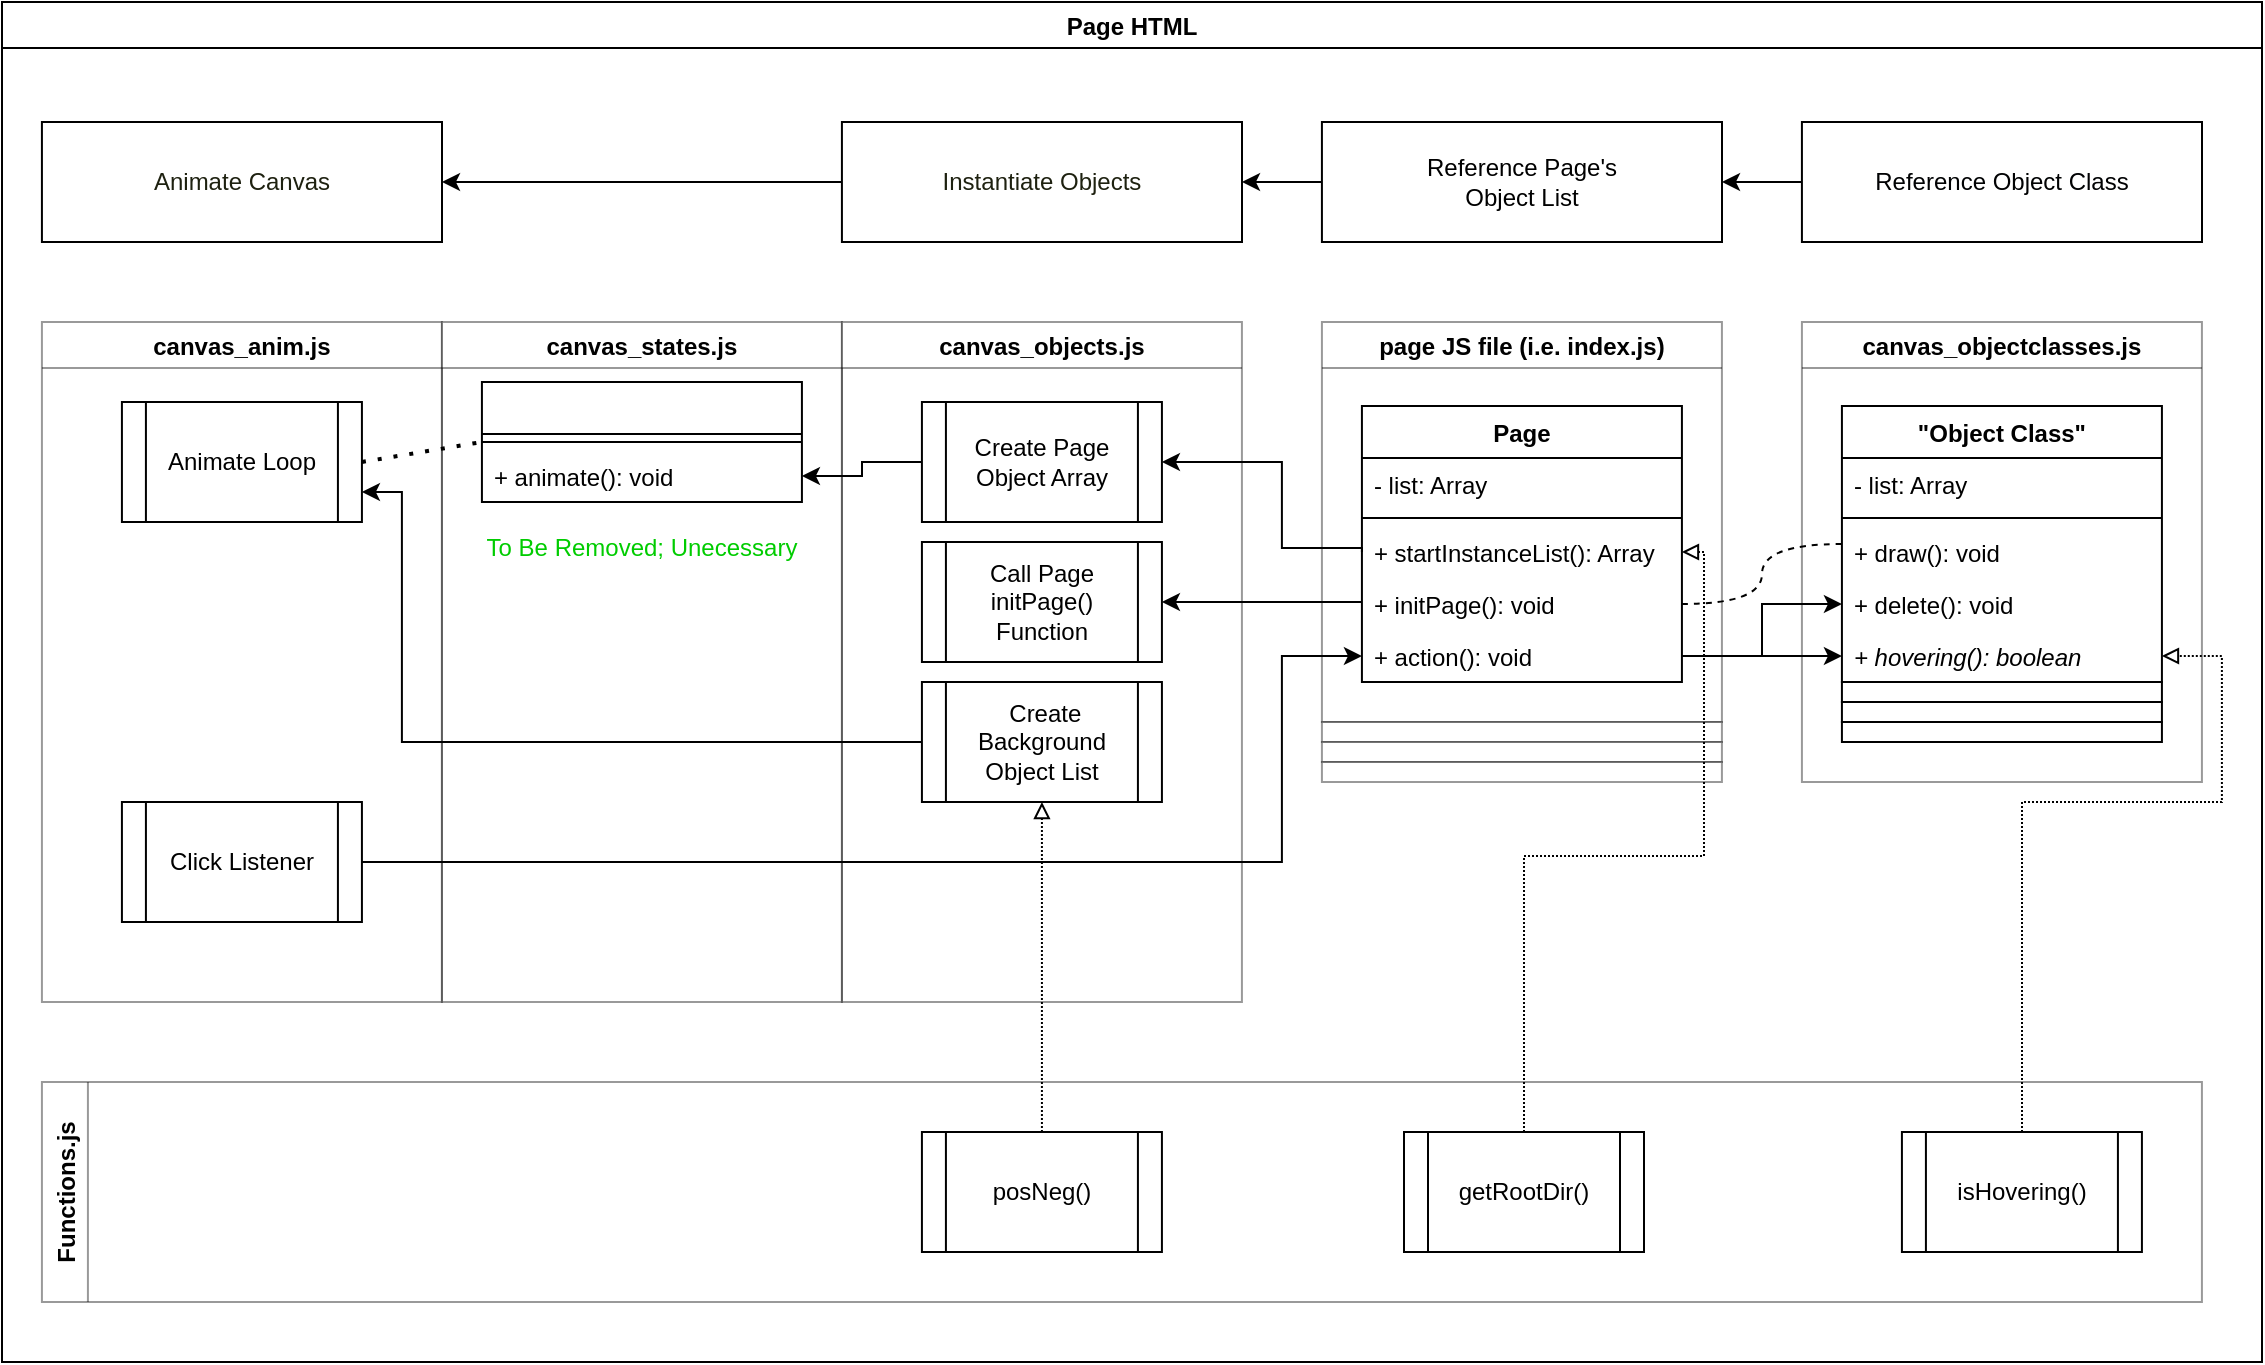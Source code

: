 <mxfile version="18.0.2" type="device"><diagram id="rQKr6jb0vwRh9dV7QSgy" name="Page-1"><mxGraphModel dx="1335" dy="742" grid="1" gridSize="10" guides="1" tooltips="1" connect="1" arrows="1" fold="1" page="1" pageScale="1" pageWidth="1169" pageHeight="827" background="none" math="0" shadow="0"><root><mxCell id="0"/><mxCell id="1" parent="0"/><mxCell id="UDCO8XnVjM_k9ZtF5gPg-30" value="Page HTML" style="swimlane;" parent="1" vertex="1"><mxGeometry x="19" y="73" width="1130" height="680" as="geometry"/></mxCell><mxCell id="UDCO8XnVjM_k9ZtF5gPg-32" value="page JS file (i.e. index.js)" style="swimlane;startSize=23;rounded=0;opacity=40;" parent="UDCO8XnVjM_k9ZtF5gPg-30" vertex="1"><mxGeometry x="659.96" y="160" width="200" height="200" as="geometry"/></mxCell><mxCell id="UDCO8XnVjM_k9ZtF5gPg-60" value="Page" style="swimlane;fontStyle=1;align=center;verticalAlign=top;childLayout=stackLayout;horizontal=1;startSize=26;horizontalStack=0;resizeParent=1;resizeParentMax=0;resizeLast=0;collapsible=1;marginBottom=0;" parent="UDCO8XnVjM_k9ZtF5gPg-32" vertex="1"><mxGeometry x="20" y="42" width="160" height="138" as="geometry"/></mxCell><mxCell id="UDCO8XnVjM_k9ZtF5gPg-61" value="- list: Array" style="text;strokeColor=none;fillColor=none;align=left;verticalAlign=top;spacingLeft=4;spacingRight=4;overflow=hidden;rotatable=0;points=[[0,0.5],[1,0.5]];portConstraint=eastwest;" parent="UDCO8XnVjM_k9ZtF5gPg-60" vertex="1"><mxGeometry y="26" width="160" height="26" as="geometry"/></mxCell><mxCell id="UDCO8XnVjM_k9ZtF5gPg-62" value="" style="line;strokeWidth=1;fillColor=none;align=left;verticalAlign=middle;spacingTop=-1;spacingLeft=3;spacingRight=3;rotatable=0;labelPosition=right;points=[];portConstraint=eastwest;" parent="UDCO8XnVjM_k9ZtF5gPg-60" vertex="1"><mxGeometry y="52" width="160" height="8" as="geometry"/></mxCell><mxCell id="UDCO8XnVjM_k9ZtF5gPg-63" value="+ startInstanceList(): Array" style="text;strokeColor=none;fillColor=none;align=left;verticalAlign=top;spacingLeft=4;spacingRight=4;overflow=hidden;rotatable=0;points=[[0,0.5],[1,0.5]];portConstraint=eastwest;" parent="UDCO8XnVjM_k9ZtF5gPg-60" vertex="1"><mxGeometry y="60" width="160" height="26" as="geometry"/></mxCell><mxCell id="9sUrIJ6OSRIMmVPgqOGa-8" value="+ initPage(): void" style="text;strokeColor=none;fillColor=none;align=left;verticalAlign=top;spacingLeft=4;spacingRight=4;overflow=hidden;rotatable=0;points=[[0,0.5],[1,0.5]];portConstraint=eastwest;" parent="UDCO8XnVjM_k9ZtF5gPg-60" vertex="1"><mxGeometry y="86" width="160" height="26" as="geometry"/></mxCell><mxCell id="9sUrIJ6OSRIMmVPgqOGa-7" value="+ action(): void" style="text;strokeColor=none;fillColor=none;align=left;verticalAlign=top;spacingLeft=4;spacingRight=4;overflow=hidden;rotatable=0;points=[[0,0.5],[1,0.5]];portConstraint=eastwest;" parent="UDCO8XnVjM_k9ZtF5gPg-60" vertex="1"><mxGeometry y="112" width="160" height="26" as="geometry"/></mxCell><mxCell id="UDCO8XnVjM_k9ZtF5gPg-15" value="canvas_anim.js" style="swimlane;strokeColor=default;opacity=40;rounded=0;" parent="UDCO8XnVjM_k9ZtF5gPg-30" vertex="1"><mxGeometry x="19.96" y="160" width="200" height="340" as="geometry"><mxRectangle x="240" y="400" width="120" height="23" as="alternateBounds"/></mxGeometry></mxCell><mxCell id="UDCO8XnVjM_k9ZtF5gPg-18" value="Click Listener" style="shape=process;whiteSpace=wrap;html=1;backgroundOutline=1;" parent="UDCO8XnVjM_k9ZtF5gPg-15" vertex="1"><mxGeometry x="40" y="240" width="120" height="60" as="geometry"/></mxCell><mxCell id="UDCO8XnVjM_k9ZtF5gPg-19" value="Animate Loop" style="shape=process;whiteSpace=wrap;html=1;backgroundOutline=1;" parent="UDCO8XnVjM_k9ZtF5gPg-15" vertex="1"><mxGeometry x="40" y="40" width="120" height="60" as="geometry"/></mxCell><mxCell id="UDCO8XnVjM_k9ZtF5gPg-20" value="canvas_states.js" style="swimlane;strokeColor=default;opacity=40;rounded=0;" parent="UDCO8XnVjM_k9ZtF5gPg-30" vertex="1"><mxGeometry x="219.96" y="160" width="200" height="340" as="geometry"/></mxCell><mxCell id="9sUrIJ6OSRIMmVPgqOGa-24" value="" style="swimlane;fontStyle=1;align=center;verticalAlign=top;childLayout=stackLayout;horizontal=1;startSize=26;horizontalStack=0;resizeParent=1;resizeParentMax=0;resizeLast=0;collapsible=1;marginBottom=0;" parent="UDCO8XnVjM_k9ZtF5gPg-20" vertex="1"><mxGeometry x="20" y="30" width="160" height="60" as="geometry"/></mxCell><mxCell id="9sUrIJ6OSRIMmVPgqOGa-26" value="" style="line;strokeWidth=1;fillColor=none;align=left;verticalAlign=middle;spacingTop=-1;spacingLeft=3;spacingRight=3;rotatable=0;labelPosition=right;points=[];portConstraint=eastwest;" parent="9sUrIJ6OSRIMmVPgqOGa-24" vertex="1"><mxGeometry y="26" width="160" height="8" as="geometry"/></mxCell><mxCell id="9sUrIJ6OSRIMmVPgqOGa-27" value="+ animate(): void" style="text;strokeColor=none;fillColor=none;align=left;verticalAlign=top;spacingLeft=4;spacingRight=4;overflow=hidden;rotatable=0;points=[[0,0.5],[1,0.5]];portConstraint=eastwest;" parent="9sUrIJ6OSRIMmVPgqOGa-24" vertex="1"><mxGeometry y="34" width="160" height="26" as="geometry"/></mxCell><mxCell id="9sUrIJ6OSRIMmVPgqOGa-41" value="&lt;font&gt;To Be Removed; Unecessary&lt;/font&gt;" style="text;html=1;strokeColor=none;fillColor=none;align=center;verticalAlign=middle;whiteSpace=wrap;rounded=0;fontColor=#00CC00;" parent="UDCO8XnVjM_k9ZtF5gPg-20" vertex="1"><mxGeometry y="98" width="200" height="30" as="geometry"/></mxCell><mxCell id="UDCO8XnVjM_k9ZtF5gPg-24" value="canvas_objects.js" style="swimlane;strokeColor=default;opacity=40;rounded=0;" parent="UDCO8XnVjM_k9ZtF5gPg-30" vertex="1"><mxGeometry x="419.96" y="160" width="200" height="340" as="geometry"/></mxCell><mxCell id="UDCO8XnVjM_k9ZtF5gPg-26" value="&amp;nbsp;Create Background&lt;br&gt;Object List" style="shape=process;whiteSpace=wrap;html=1;backgroundOutline=1;" parent="UDCO8XnVjM_k9ZtF5gPg-24" vertex="1"><mxGeometry x="40" y="180" width="120" height="60" as="geometry"/></mxCell><mxCell id="UDCO8XnVjM_k9ZtF5gPg-25" value="Create Page Object Array" style="shape=process;whiteSpace=wrap;html=1;backgroundOutline=1;" parent="UDCO8XnVjM_k9ZtF5gPg-24" vertex="1"><mxGeometry x="40" y="40" width="120" height="60" as="geometry"/></mxCell><mxCell id="9sUrIJ6OSRIMmVPgqOGa-12" value="Call Page initPage() Function" style="shape=process;whiteSpace=wrap;html=1;backgroundOutline=1;" parent="UDCO8XnVjM_k9ZtF5gPg-24" vertex="1"><mxGeometry x="40" y="110" width="120" height="60" as="geometry"/></mxCell><mxCell id="UDCO8XnVjM_k9ZtF5gPg-27" style="edgeStyle=orthogonalEdgeStyle;rounded=0;orthogonalLoop=1;jettySize=auto;html=1;endArrow=classic;endFill=1;entryX=1;entryY=0.75;entryDx=0;entryDy=0;" parent="UDCO8XnVjM_k9ZtF5gPg-30" source="UDCO8XnVjM_k9ZtF5gPg-26" target="UDCO8XnVjM_k9ZtF5gPg-19" edge="1"><mxGeometry relative="1" as="geometry"><mxPoint x="199.96" y="240" as="targetPoint"/><Array as="points"><mxPoint x="199.96" y="370"/><mxPoint x="199.96" y="245"/></Array></mxGeometry></mxCell><mxCell id="UDCO8XnVjM_k9ZtF5gPg-28" style="edgeStyle=orthogonalEdgeStyle;rounded=0;orthogonalLoop=1;jettySize=auto;html=1;entryX=1;entryY=0.5;entryDx=0;entryDy=0;endArrow=classic;endFill=1;" parent="UDCO8XnVjM_k9ZtF5gPg-30" source="UDCO8XnVjM_k9ZtF5gPg-25" target="9sUrIJ6OSRIMmVPgqOGa-27" edge="1"><mxGeometry relative="1" as="geometry"><mxPoint x="379.96" y="230" as="targetPoint"/></mxGeometry></mxCell><mxCell id="UDCO8XnVjM_k9ZtF5gPg-31" value="" style="edgeStyle=orthogonalEdgeStyle;rounded=0;orthogonalLoop=1;jettySize=auto;html=1;endArrow=classic;endFill=1;exitX=0;exitY=0.5;exitDx=0;exitDy=0;" parent="UDCO8XnVjM_k9ZtF5gPg-30" source="UDCO8XnVjM_k9ZtF5gPg-63" target="UDCO8XnVjM_k9ZtF5gPg-25" edge="1"><mxGeometry relative="1" as="geometry"><mxPoint x="639.96" y="230" as="sourcePoint"/><Array as="points"><mxPoint x="639.96" y="273"/><mxPoint x="639.96" y="230"/></Array></mxGeometry></mxCell><mxCell id="UDCO8XnVjM_k9ZtF5gPg-37" value="canvas_objectclasses.js" style="swimlane;rounded=0;opacity=40;" parent="UDCO8XnVjM_k9ZtF5gPg-30" vertex="1"><mxGeometry x="899.96" y="160" width="200" height="230" as="geometry"/></mxCell><mxCell id="9sUrIJ6OSRIMmVPgqOGa-15" value="&quot;Object Class&quot;" style="swimlane;fontStyle=1;align=center;verticalAlign=top;childLayout=stackLayout;horizontal=1;startSize=26;horizontalStack=0;resizeParent=1;resizeParentMax=0;resizeLast=0;collapsible=1;marginBottom=0;" parent="UDCO8XnVjM_k9ZtF5gPg-37" vertex="1"><mxGeometry x="20" y="42" width="160" height="138" as="geometry"/></mxCell><mxCell id="9sUrIJ6OSRIMmVPgqOGa-16" value="- list: Array" style="text;strokeColor=none;fillColor=none;align=left;verticalAlign=top;spacingLeft=4;spacingRight=4;overflow=hidden;rotatable=0;points=[[0,0.5],[1,0.5]];portConstraint=eastwest;" parent="9sUrIJ6OSRIMmVPgqOGa-15" vertex="1"><mxGeometry y="26" width="160" height="26" as="geometry"/></mxCell><mxCell id="9sUrIJ6OSRIMmVPgqOGa-17" value="" style="line;strokeWidth=1;fillColor=none;align=left;verticalAlign=middle;spacingTop=-1;spacingLeft=3;spacingRight=3;rotatable=0;labelPosition=right;points=[];portConstraint=eastwest;" parent="9sUrIJ6OSRIMmVPgqOGa-15" vertex="1"><mxGeometry y="52" width="160" height="8" as="geometry"/></mxCell><mxCell id="9sUrIJ6OSRIMmVPgqOGa-18" value="+ draw(): void" style="text;strokeColor=none;fillColor=none;align=left;verticalAlign=top;spacingLeft=4;spacingRight=4;overflow=hidden;rotatable=0;points=[[0,0.5],[1,0.5]];portConstraint=eastwest;" parent="9sUrIJ6OSRIMmVPgqOGa-15" vertex="1"><mxGeometry y="60" width="160" height="26" as="geometry"/></mxCell><mxCell id="9sUrIJ6OSRIMmVPgqOGa-19" value="+ delete(): void" style="text;strokeColor=none;fillColor=none;align=left;verticalAlign=top;spacingLeft=4;spacingRight=4;overflow=hidden;rotatable=0;points=[[0,0.5],[1,0.5]];portConstraint=eastwest;" parent="9sUrIJ6OSRIMmVPgqOGa-15" vertex="1"><mxGeometry y="86" width="160" height="26" as="geometry"/></mxCell><mxCell id="9sUrIJ6OSRIMmVPgqOGa-20" value="+ hovering(): boolean" style="text;strokeColor=none;fillColor=none;align=left;verticalAlign=top;spacingLeft=4;spacingRight=4;overflow=hidden;rotatable=0;points=[[0,0.5],[1,0.5]];portConstraint=eastwest;fontStyle=2" parent="9sUrIJ6OSRIMmVPgqOGa-15" vertex="1"><mxGeometry y="112" width="160" height="26" as="geometry"/></mxCell><mxCell id="9sUrIJ6OSRIMmVPgqOGa-46" value="" style="rounded=0;whiteSpace=wrap;html=1;fontColor=#7EA6E0;" parent="UDCO8XnVjM_k9ZtF5gPg-37" vertex="1"><mxGeometry x="20" y="180" width="160" height="10" as="geometry"/></mxCell><mxCell id="9sUrIJ6OSRIMmVPgqOGa-47" value="" style="rounded=0;whiteSpace=wrap;html=1;fontColor=#7EA6E0;" parent="UDCO8XnVjM_k9ZtF5gPg-37" vertex="1"><mxGeometry x="20" y="190" width="160" height="10" as="geometry"/></mxCell><mxCell id="9sUrIJ6OSRIMmVPgqOGa-48" value="" style="rounded=0;whiteSpace=wrap;html=1;fontColor=#7EA6E0;" parent="UDCO8XnVjM_k9ZtF5gPg-37" vertex="1"><mxGeometry x="20" y="200" width="160" height="10" as="geometry"/></mxCell><mxCell id="UDCO8XnVjM_k9ZtF5gPg-42" value="" style="endArrow=none;dashed=1;html=1;dashPattern=1 3;strokeWidth=2;rounded=0;exitX=1;exitY=0.5;exitDx=0;exitDy=0;entryX=0;entryY=0.5;entryDx=0;entryDy=0;" parent="UDCO8XnVjM_k9ZtF5gPg-30" source="UDCO8XnVjM_k9ZtF5gPg-19" target="9sUrIJ6OSRIMmVPgqOGa-24" edge="1"><mxGeometry width="50" height="50" relative="1" as="geometry"><mxPoint x="289.96" y="250" as="sourcePoint"/><mxPoint x="259.96" y="230" as="targetPoint"/></mxGeometry></mxCell><mxCell id="UDCO8XnVjM_k9ZtF5gPg-57" style="edgeStyle=orthogonalEdgeStyle;rounded=0;orthogonalLoop=1;jettySize=auto;html=1;endArrow=classic;endFill=1;entryX=0;entryY=0.5;entryDx=0;entryDy=0;" parent="UDCO8XnVjM_k9ZtF5gPg-30" source="UDCO8XnVjM_k9ZtF5gPg-18" target="9sUrIJ6OSRIMmVPgqOGa-7" edge="1"><mxGeometry relative="1" as="geometry"><mxPoint x="549.96" y="390" as="targetPoint"/><Array as="points"><mxPoint x="639.96" y="430"/><mxPoint x="639.96" y="327"/></Array></mxGeometry></mxCell><mxCell id="9sUrIJ6OSRIMmVPgqOGa-13" style="edgeStyle=orthogonalEdgeStyle;rounded=0;orthogonalLoop=1;jettySize=auto;html=1;entryX=1;entryY=0.5;entryDx=0;entryDy=0;" parent="UDCO8XnVjM_k9ZtF5gPg-30" source="9sUrIJ6OSRIMmVPgqOGa-8" target="9sUrIJ6OSRIMmVPgqOGa-12" edge="1"><mxGeometry relative="1" as="geometry"><Array as="points"><mxPoint x="679.96" y="300"/><mxPoint x="679.96" y="300"/></Array></mxGeometry></mxCell><mxCell id="9sUrIJ6OSRIMmVPgqOGa-22" style="edgeStyle=orthogonalEdgeStyle;rounded=0;orthogonalLoop=1;jettySize=auto;html=1;entryX=0;entryY=0.5;entryDx=0;entryDy=0;" parent="UDCO8XnVjM_k9ZtF5gPg-30" source="9sUrIJ6OSRIMmVPgqOGa-7" target="9sUrIJ6OSRIMmVPgqOGa-19" edge="1"><mxGeometry relative="1" as="geometry"/></mxCell><mxCell id="9sUrIJ6OSRIMmVPgqOGa-23" style="rounded=0;orthogonalLoop=1;jettySize=auto;html=1;entryX=1;entryY=0.5;entryDx=0;entryDy=0;dashed=1;endArrow=none;endFill=0;edgeStyle=orthogonalEdgeStyle;elbow=vertical;curved=1;" parent="UDCO8XnVjM_k9ZtF5gPg-30" source="9sUrIJ6OSRIMmVPgqOGa-15" target="9sUrIJ6OSRIMmVPgqOGa-8" edge="1"><mxGeometry relative="1" as="geometry"/></mxCell><mxCell id="9sUrIJ6OSRIMmVPgqOGa-30" style="rounded=0;orthogonalLoop=1;jettySize=auto;html=1;entryX=0;entryY=0.5;entryDx=0;entryDy=0;endArrow=classic;endFill=1;elbow=vertical;" parent="UDCO8XnVjM_k9ZtF5gPg-30" target="9sUrIJ6OSRIMmVPgqOGa-20" edge="1"><mxGeometry relative="1" as="geometry"><mxPoint x="879.96" y="327" as="sourcePoint"/></mxGeometry></mxCell><mxCell id="9sUrIJ6OSRIMmVPgqOGa-31" value="Functions.js" style="swimlane;horizontal=0;rounded=0;opacity=40;" parent="UDCO8XnVjM_k9ZtF5gPg-30" vertex="1"><mxGeometry x="19.96" y="540" width="1080" height="110" as="geometry"/></mxCell><mxCell id="9sUrIJ6OSRIMmVPgqOGa-32" value="posNeg()" style="shape=process;whiteSpace=wrap;html=1;backgroundOutline=1;" parent="9sUrIJ6OSRIMmVPgqOGa-31" vertex="1"><mxGeometry x="440" y="25" width="120" height="60" as="geometry"/></mxCell><mxCell id="9sUrIJ6OSRIMmVPgqOGa-33" value="isHovering()&lt;span style=&quot;color: rgba(0, 0, 0, 0); font-family: monospace; font-size: 0px; text-align: start;&quot;&gt;%3CmxGraphModel%3E%3Croot%3E%3CmxCell%20id%3D%220%22%2F%3E%3CmxCell%20id%3D%221%22%20parent%3D%220%22%2F%3E%3CmxCell%20id%3D%222%22%20value%3D%22posNeg()%22%20style%3D%22shape%3Dprocess%3BwhiteSpace%3Dwrap%3Bhtml%3D1%3BbackgroundOutline%3D1%3B%22%20vertex%3D%221%22%20parent%3D%221%22%3E%3CmxGeometry%20x%3D%22160%22%20y%3D%22520%22%20width%3D%22120%22%20height%3D%2260%22%20as%3D%22geometry%22%2F%3E%3C%2FmxCell%3E%3C%2Froot%3E%3C%2FmxGraphModel%3E&lt;/span&gt;" style="shape=process;whiteSpace=wrap;html=1;backgroundOutline=1;" parent="9sUrIJ6OSRIMmVPgqOGa-31" vertex="1"><mxGeometry x="930" y="25" width="120" height="60" as="geometry"/></mxCell><mxCell id="srFQetzd_MoM_FTVU8pI-1" value="getRootDir()" style="shape=process;whiteSpace=wrap;html=1;backgroundOutline=1;" vertex="1" parent="9sUrIJ6OSRIMmVPgqOGa-31"><mxGeometry x="681.04" y="25" width="120" height="60" as="geometry"/></mxCell><mxCell id="9sUrIJ6OSRIMmVPgqOGa-35" style="edgeStyle=none;rounded=0;orthogonalLoop=1;jettySize=auto;html=1;entryX=0.5;entryY=1;entryDx=0;entryDy=0;endArrow=block;endFill=0;elbow=vertical;dashed=1;dashPattern=1 1;" parent="UDCO8XnVjM_k9ZtF5gPg-30" source="9sUrIJ6OSRIMmVPgqOGa-32" target="UDCO8XnVjM_k9ZtF5gPg-26" edge="1"><mxGeometry relative="1" as="geometry"/></mxCell><mxCell id="9sUrIJ6OSRIMmVPgqOGa-36" style="edgeStyle=orthogonalEdgeStyle;rounded=0;orthogonalLoop=1;jettySize=auto;html=1;entryX=1;entryY=0.5;entryDx=0;entryDy=0;endArrow=block;endFill=0;elbow=vertical;dashed=1;dashPattern=1 1;" parent="UDCO8XnVjM_k9ZtF5gPg-30" source="9sUrIJ6OSRIMmVPgqOGa-33" target="9sUrIJ6OSRIMmVPgqOGa-20" edge="1"><mxGeometry relative="1" as="geometry"><Array as="points"><mxPoint x="1009.96" y="400"/><mxPoint x="1109.96" y="400"/><mxPoint x="1109.96" y="327"/></Array></mxGeometry></mxCell><mxCell id="9sUrIJ6OSRIMmVPgqOGa-43" value="" style="rounded=0;whiteSpace=wrap;html=1;fontColor=#7EA6E0;opacity=40;" parent="UDCO8XnVjM_k9ZtF5gPg-30" vertex="1"><mxGeometry x="659.96" y="360" width="200" height="10" as="geometry"/></mxCell><mxCell id="9sUrIJ6OSRIMmVPgqOGa-44" value="" style="rounded=0;whiteSpace=wrap;html=1;fontColor=#7EA6E0;opacity=40;" parent="UDCO8XnVjM_k9ZtF5gPg-30" vertex="1"><mxGeometry x="659.96" y="370" width="200" height="10" as="geometry"/></mxCell><mxCell id="9sUrIJ6OSRIMmVPgqOGa-45" value="" style="rounded=0;whiteSpace=wrap;html=1;fontColor=#7EA6E0;opacity=40;" parent="UDCO8XnVjM_k9ZtF5gPg-30" vertex="1"><mxGeometry x="659.96" y="380" width="200" height="10" as="geometry"/></mxCell><mxCell id="9sUrIJ6OSRIMmVPgqOGa-52" value="&lt;font color=&quot;#1e2110&quot;&gt;Animate Canvas&lt;/font&gt;" style="rounded=0;whiteSpace=wrap;html=1;labelBackgroundColor=none;fontColor=#7EA6E0;" parent="UDCO8XnVjM_k9ZtF5gPg-30" vertex="1"><mxGeometry x="19.96" y="60" width="200.04" height="60" as="geometry"/></mxCell><mxCell id="9sUrIJ6OSRIMmVPgqOGa-58" value="" style="edgeStyle=orthogonalEdgeStyle;rounded=0;orthogonalLoop=1;jettySize=auto;html=1;fontColor=#000000;endArrow=classic;endFill=1;elbow=vertical;" parent="UDCO8XnVjM_k9ZtF5gPg-30" source="9sUrIJ6OSRIMmVPgqOGa-53" target="9sUrIJ6OSRIMmVPgqOGa-52" edge="1"><mxGeometry relative="1" as="geometry"/></mxCell><mxCell id="9sUrIJ6OSRIMmVPgqOGa-53" value="&lt;font color=&quot;#1e2110&quot;&gt;Instantiate Objects&lt;/font&gt;" style="rounded=0;whiteSpace=wrap;html=1;labelBackgroundColor=none;fontColor=#7EA6E0;" parent="UDCO8XnVjM_k9ZtF5gPg-30" vertex="1"><mxGeometry x="419.96" y="60" width="200.04" height="60" as="geometry"/></mxCell><mxCell id="9sUrIJ6OSRIMmVPgqOGa-57" value="" style="edgeStyle=orthogonalEdgeStyle;rounded=0;orthogonalLoop=1;jettySize=auto;html=1;fontColor=#000000;endArrow=classic;endFill=1;elbow=vertical;" parent="UDCO8XnVjM_k9ZtF5gPg-30" source="9sUrIJ6OSRIMmVPgqOGa-55" target="9sUrIJ6OSRIMmVPgqOGa-53" edge="1"><mxGeometry relative="1" as="geometry"/></mxCell><mxCell id="9sUrIJ6OSRIMmVPgqOGa-55" value="&lt;font color=&quot;#000000&quot;&gt;Reference Page's&lt;br&gt;Object List&lt;/font&gt;" style="rounded=0;whiteSpace=wrap;html=1;labelBackgroundColor=none;fontColor=#7EA6E0;" parent="UDCO8XnVjM_k9ZtF5gPg-30" vertex="1"><mxGeometry x="659.96" y="60" width="200.04" height="60" as="geometry"/></mxCell><mxCell id="9sUrIJ6OSRIMmVPgqOGa-61" value="" style="edgeStyle=orthogonalEdgeStyle;rounded=0;orthogonalLoop=1;jettySize=auto;html=1;fontColor=#000000;endArrow=classic;endFill=1;elbow=vertical;" parent="UDCO8XnVjM_k9ZtF5gPg-30" source="9sUrIJ6OSRIMmVPgqOGa-60" target="9sUrIJ6OSRIMmVPgqOGa-55" edge="1"><mxGeometry relative="1" as="geometry"/></mxCell><mxCell id="9sUrIJ6OSRIMmVPgqOGa-60" value="&lt;font color=&quot;#010203&quot;&gt;Reference Object Class&lt;/font&gt;" style="rounded=0;whiteSpace=wrap;html=1;labelBackgroundColor=none;fontColor=#7EA6E0;" parent="UDCO8XnVjM_k9ZtF5gPg-30" vertex="1"><mxGeometry x="899.96" y="60" width="200.04" height="60" as="geometry"/></mxCell><mxCell id="srFQetzd_MoM_FTVU8pI-3" style="edgeStyle=orthogonalEdgeStyle;rounded=0;orthogonalLoop=1;jettySize=auto;html=1;dashed=1;dashPattern=1 1;endArrow=block;endFill=0;" edge="1" parent="UDCO8XnVjM_k9ZtF5gPg-30" source="srFQetzd_MoM_FTVU8pI-1" target="UDCO8XnVjM_k9ZtF5gPg-63"><mxGeometry relative="1" as="geometry"><Array as="points"><mxPoint x="761" y="427"/><mxPoint x="851" y="427"/><mxPoint x="851" y="275"/></Array></mxGeometry></mxCell></root></mxGraphModel></diagram></mxfile>